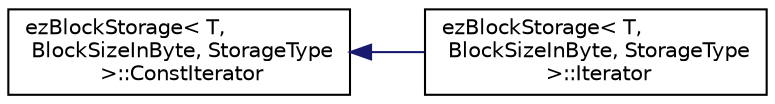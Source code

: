 digraph "Graphical Class Hierarchy"
{
 // LATEX_PDF_SIZE
  edge [fontname="Helvetica",fontsize="10",labelfontname="Helvetica",labelfontsize="10"];
  node [fontname="Helvetica",fontsize="10",shape=record];
  rankdir="LR";
  Node0 [label="ezBlockStorage\< T,\l BlockSizeInByte, StorageType\l \>::ConstIterator",height=0.2,width=0.4,color="black", fillcolor="white", style="filled",URL="$d5/d8b/classez_block_storage_1_1_const_iterator.htm",tooltip=" "];
  Node0 -> Node1 [dir="back",color="midnightblue",fontsize="10",style="solid",fontname="Helvetica"];
  Node1 [label="ezBlockStorage\< T,\l BlockSizeInByte, StorageType\l \>::Iterator",height=0.2,width=0.4,color="black", fillcolor="white", style="filled",URL="$d8/de1/classez_block_storage_1_1_iterator.htm",tooltip=" "];
}
